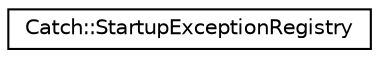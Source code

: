 digraph "Graphical Class Hierarchy"
{
  edge [fontname="Helvetica",fontsize="10",labelfontname="Helvetica",labelfontsize="10"];
  node [fontname="Helvetica",fontsize="10",shape=record];
  rankdir="LR";
  Node0 [label="Catch::StartupExceptionRegistry",height=0.2,width=0.4,color="black", fillcolor="white", style="filled",URL="$classCatch_1_1StartupExceptionRegistry.html"];
}
